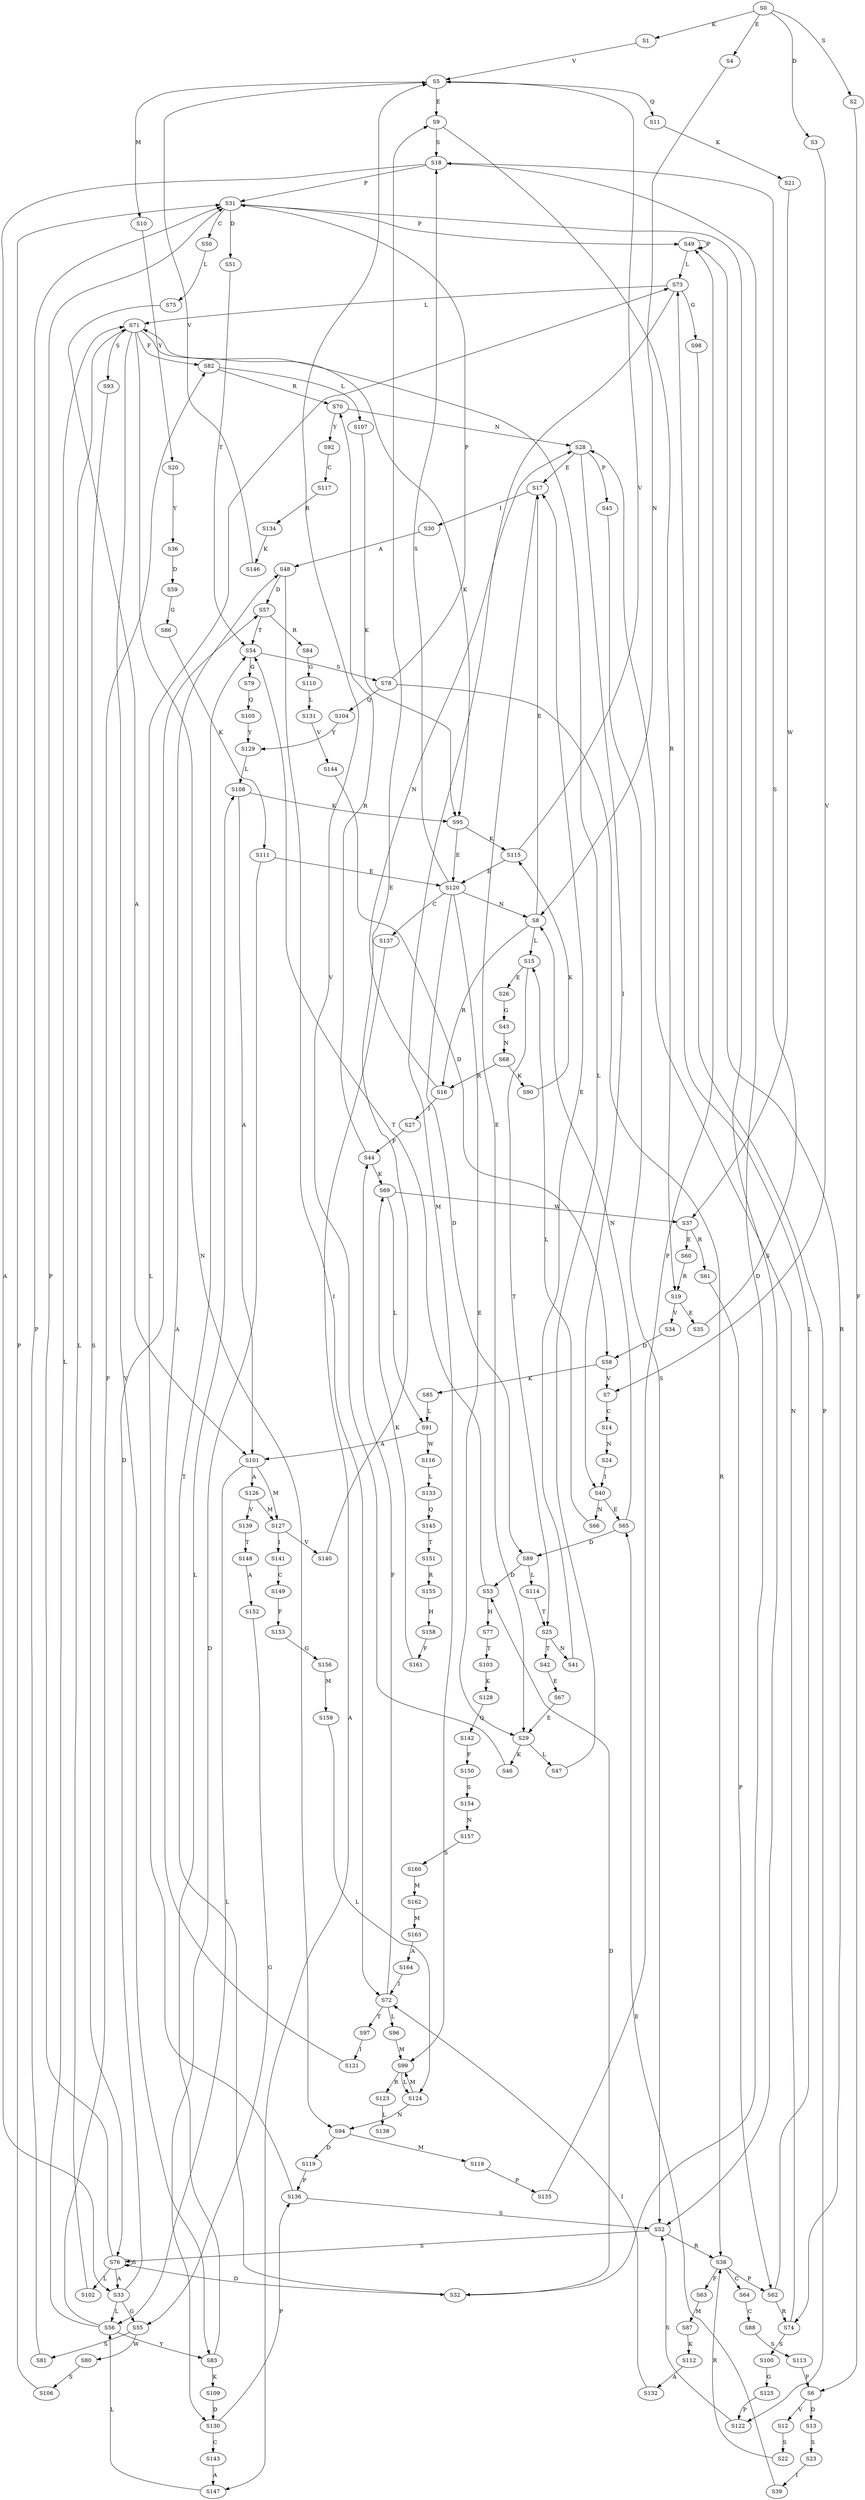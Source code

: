 strict digraph  {
	S0 -> S1 [ label = K ];
	S0 -> S2 [ label = S ];
	S0 -> S3 [ label = D ];
	S0 -> S4 [ label = E ];
	S1 -> S5 [ label = V ];
	S2 -> S6 [ label = F ];
	S3 -> S7 [ label = V ];
	S4 -> S8 [ label = N ];
	S5 -> S9 [ label = E ];
	S5 -> S10 [ label = M ];
	S5 -> S11 [ label = Q ];
	S6 -> S12 [ label = V ];
	S6 -> S13 [ label = D ];
	S7 -> S14 [ label = C ];
	S8 -> S15 [ label = L ];
	S8 -> S16 [ label = R ];
	S8 -> S17 [ label = E ];
	S9 -> S18 [ label = S ];
	S9 -> S19 [ label = R ];
	S10 -> S20 [ label = Y ];
	S11 -> S21 [ label = K ];
	S12 -> S22 [ label = S ];
	S13 -> S23 [ label = S ];
	S14 -> S24 [ label = N ];
	S15 -> S25 [ label = T ];
	S15 -> S26 [ label = E ];
	S16 -> S27 [ label = I ];
	S16 -> S28 [ label = N ];
	S17 -> S29 [ label = E ];
	S17 -> S30 [ label = I ];
	S18 -> S31 [ label = P ];
	S18 -> S32 [ label = D ];
	S18 -> S33 [ label = A ];
	S19 -> S34 [ label = V ];
	S19 -> S35 [ label = E ];
	S20 -> S36 [ label = Y ];
	S21 -> S37 [ label = W ];
	S22 -> S38 [ label = R ];
	S23 -> S39 [ label = I ];
	S24 -> S40 [ label = I ];
	S25 -> S41 [ label = N ];
	S25 -> S42 [ label = T ];
	S26 -> S43 [ label = G ];
	S27 -> S44 [ label = F ];
	S28 -> S40 [ label = I ];
	S28 -> S45 [ label = P ];
	S28 -> S17 [ label = E ];
	S29 -> S46 [ label = K ];
	S29 -> S47 [ label = L ];
	S30 -> S48 [ label = A ];
	S31 -> S49 [ label = P ];
	S31 -> S50 [ label = C ];
	S31 -> S51 [ label = D ];
	S31 -> S52 [ label = S ];
	S32 -> S53 [ label = D ];
	S32 -> S54 [ label = T ];
	S33 -> S55 [ label = G ];
	S33 -> S56 [ label = L ];
	S33 -> S57 [ label = D ];
	S34 -> S58 [ label = D ];
	S35 -> S18 [ label = S ];
	S36 -> S59 [ label = D ];
	S37 -> S60 [ label = E ];
	S37 -> S61 [ label = R ];
	S38 -> S62 [ label = P ];
	S38 -> S63 [ label = F ];
	S38 -> S64 [ label = C ];
	S39 -> S65 [ label = E ];
	S40 -> S65 [ label = E ];
	S40 -> S66 [ label = N ];
	S41 -> S17 [ label = E ];
	S42 -> S67 [ label = E ];
	S43 -> S68 [ label = N ];
	S44 -> S69 [ label = K ];
	S44 -> S70 [ label = R ];
	S45 -> S52 [ label = S ];
	S46 -> S5 [ label = V ];
	S47 -> S71 [ label = L ];
	S48 -> S57 [ label = D ];
	S48 -> S72 [ label = I ];
	S49 -> S73 [ label = L ];
	S49 -> S74 [ label = R ];
	S49 -> S49 [ label = P ];
	S50 -> S75 [ label = L ];
	S51 -> S54 [ label = T ];
	S52 -> S38 [ label = R ];
	S52 -> S76 [ label = S ];
	S53 -> S77 [ label = H ];
	S53 -> S54 [ label = T ];
	S54 -> S78 [ label = S ];
	S54 -> S79 [ label = G ];
	S55 -> S80 [ label = W ];
	S55 -> S81 [ label = S ];
	S56 -> S71 [ label = L ];
	S56 -> S82 [ label = F ];
	S56 -> S83 [ label = Y ];
	S57 -> S54 [ label = T ];
	S57 -> S84 [ label = R ];
	S58 -> S85 [ label = K ];
	S58 -> S7 [ label = V ];
	S59 -> S86 [ label = G ];
	S60 -> S19 [ label = R ];
	S61 -> S62 [ label = P ];
	S62 -> S74 [ label = R ];
	S62 -> S73 [ label = L ];
	S63 -> S87 [ label = M ];
	S64 -> S88 [ label = C ];
	S65 -> S8 [ label = N ];
	S65 -> S89 [ label = D ];
	S66 -> S15 [ label = L ];
	S67 -> S29 [ label = E ];
	S68 -> S90 [ label = K ];
	S68 -> S16 [ label = R ];
	S69 -> S37 [ label = W ];
	S69 -> S91 [ label = L ];
	S70 -> S92 [ label = Y ];
	S70 -> S28 [ label = N ];
	S71 -> S93 [ label = S ];
	S71 -> S82 [ label = F ];
	S71 -> S94 [ label = N ];
	S71 -> S83 [ label = Y ];
	S71 -> S95 [ label = K ];
	S72 -> S96 [ label = L ];
	S72 -> S44 [ label = F ];
	S72 -> S97 [ label = T ];
	S73 -> S98 [ label = G ];
	S73 -> S71 [ label = L ];
	S73 -> S99 [ label = M ];
	S74 -> S100 [ label = S ];
	S74 -> S28 [ label = N ];
	S75 -> S101 [ label = A ];
	S76 -> S33 [ label = A ];
	S76 -> S76 [ label = S ];
	S76 -> S102 [ label = L ];
	S76 -> S31 [ label = P ];
	S76 -> S32 [ label = D ];
	S77 -> S103 [ label = T ];
	S78 -> S31 [ label = P ];
	S78 -> S38 [ label = R ];
	S78 -> S104 [ label = Q ];
	S79 -> S105 [ label = Q ];
	S80 -> S106 [ label = S ];
	S81 -> S31 [ label = P ];
	S82 -> S107 [ label = L ];
	S82 -> S70 [ label = R ];
	S83 -> S108 [ label = L ];
	S83 -> S109 [ label = K ];
	S84 -> S110 [ label = G ];
	S85 -> S91 [ label = L ];
	S86 -> S111 [ label = K ];
	S87 -> S112 [ label = K ];
	S88 -> S113 [ label = S ];
	S89 -> S53 [ label = D ];
	S89 -> S114 [ label = L ];
	S90 -> S115 [ label = K ];
	S91 -> S101 [ label = A ];
	S91 -> S116 [ label = W ];
	S92 -> S117 [ label = C ];
	S93 -> S76 [ label = S ];
	S94 -> S118 [ label = M ];
	S94 -> S119 [ label = D ];
	S95 -> S120 [ label = E ];
	S95 -> S115 [ label = K ];
	S96 -> S99 [ label = M ];
	S97 -> S121 [ label = I ];
	S98 -> S122 [ label = P ];
	S99 -> S123 [ label = R ];
	S99 -> S124 [ label = L ];
	S100 -> S125 [ label = G ];
	S101 -> S126 [ label = A ];
	S101 -> S127 [ label = M ];
	S101 -> S56 [ label = L ];
	S102 -> S71 [ label = L ];
	S103 -> S128 [ label = K ];
	S104 -> S129 [ label = Y ];
	S105 -> S129 [ label = Y ];
	S106 -> S31 [ label = P ];
	S107 -> S95 [ label = K ];
	S108 -> S101 [ label = A ];
	S108 -> S95 [ label = K ];
	S109 -> S130 [ label = D ];
	S110 -> S131 [ label = L ];
	S111 -> S130 [ label = D ];
	S111 -> S120 [ label = E ];
	S112 -> S132 [ label = A ];
	S113 -> S6 [ label = F ];
	S114 -> S25 [ label = T ];
	S115 -> S5 [ label = V ];
	S115 -> S120 [ label = E ];
	S116 -> S133 [ label = L ];
	S117 -> S134 [ label = R ];
	S118 -> S135 [ label = P ];
	S119 -> S136 [ label = P ];
	S120 -> S8 [ label = N ];
	S120 -> S89 [ label = D ];
	S120 -> S18 [ label = S ];
	S120 -> S29 [ label = E ];
	S120 -> S137 [ label = C ];
	S121 -> S48 [ label = A ];
	S122 -> S52 [ label = S ];
	S123 -> S138 [ label = L ];
	S124 -> S99 [ label = M ];
	S124 -> S94 [ label = N ];
	S125 -> S122 [ label = P ];
	S126 -> S139 [ label = V ];
	S126 -> S127 [ label = M ];
	S127 -> S140 [ label = V ];
	S127 -> S141 [ label = I ];
	S128 -> S142 [ label = Q ];
	S129 -> S108 [ label = L ];
	S130 -> S143 [ label = C ];
	S130 -> S136 [ label = P ];
	S131 -> S144 [ label = V ];
	S132 -> S72 [ label = I ];
	S133 -> S145 [ label = Q ];
	S134 -> S146 [ label = K ];
	S135 -> S49 [ label = P ];
	S136 -> S73 [ label = L ];
	S136 -> S52 [ label = S ];
	S137 -> S147 [ label = A ];
	S139 -> S148 [ label = T ];
	S140 -> S9 [ label = E ];
	S141 -> S149 [ label = C ];
	S142 -> S150 [ label = F ];
	S143 -> S147 [ label = A ];
	S144 -> S58 [ label = D ];
	S145 -> S151 [ label = T ];
	S146 -> S5 [ label = V ];
	S147 -> S56 [ label = L ];
	S148 -> S152 [ label = A ];
	S149 -> S153 [ label = F ];
	S150 -> S154 [ label = S ];
	S151 -> S155 [ label = R ];
	S152 -> S55 [ label = G ];
	S153 -> S156 [ label = G ];
	S154 -> S157 [ label = N ];
	S155 -> S158 [ label = H ];
	S156 -> S159 [ label = M ];
	S157 -> S160 [ label = S ];
	S158 -> S161 [ label = F ];
	S159 -> S124 [ label = L ];
	S160 -> S162 [ label = M ];
	S161 -> S69 [ label = K ];
	S162 -> S163 [ label = M ];
	S163 -> S164 [ label = A ];
	S164 -> S72 [ label = I ];
}
